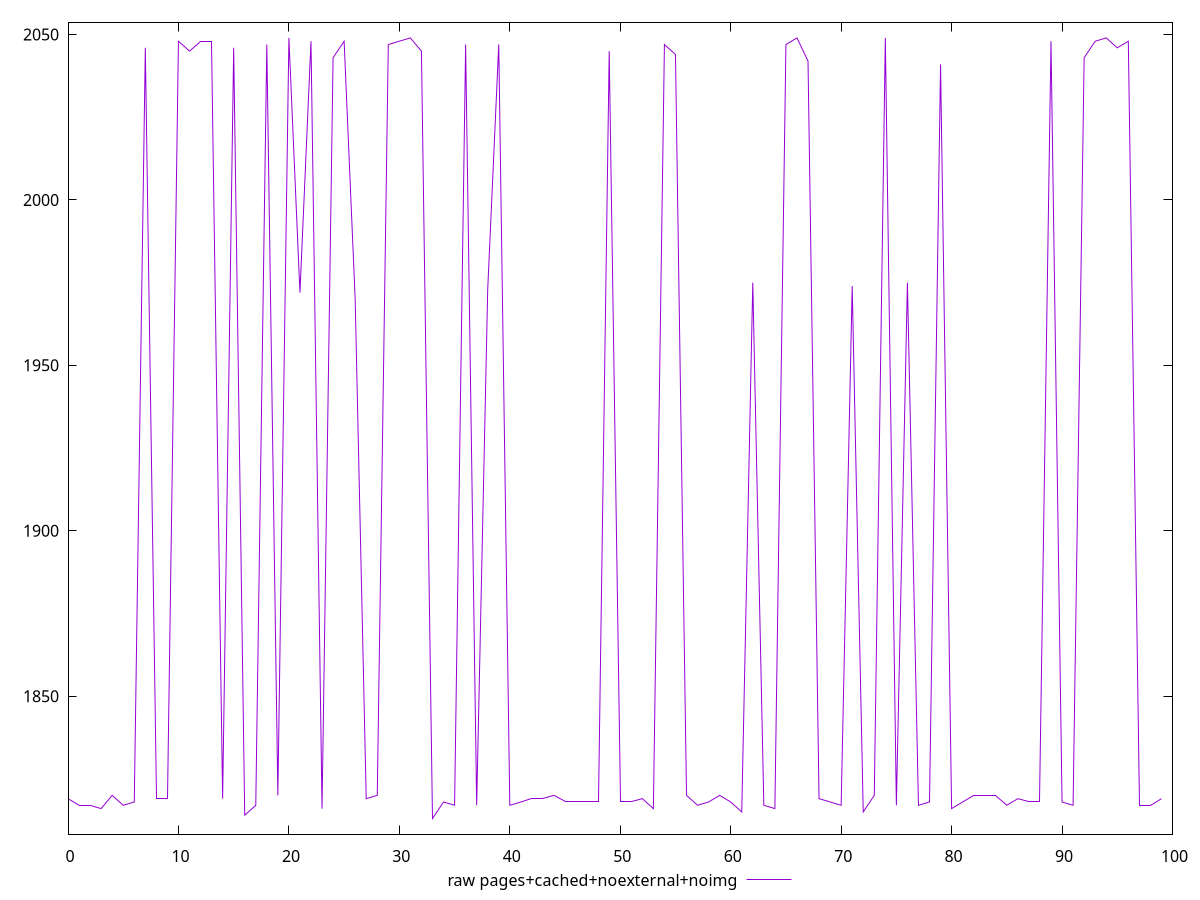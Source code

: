 $_rawPagesCachedNoexternalNoimg <<EOF
1819
1817
1817
1816
1820
1817
1818
2046
1819
1819
2048
2045
2048
2048
1819
2046
1814
1817
2047
1820
2049
1972
2048
1816
2043
2048
1970
1819
1820
2047
2048
2049
2045
1813
1818
1817
2047
1817
1973
2047
1817
1818
1819
1819
1820
1818
1818
1818
1818
2045
1818
1818
1819
1816
2047
2044
1820
1817
1818
1820
1818
1815
1975
1817
1816
2047
2049
2042
1819
1818
1817
1974
1815
1820
2049
1817
1975
1817
1818
2041
1816
1818
1820
1820
1820
1817
1819
1818
1818
2048
1818
1817
2043
2048
2049
2046
2048
1817
1817
1819
EOF
set key outside below
set terminal pngcairo
set output "report_00005_2020-11-02T22-26-11.212Z/metrics/pages+cached+noexternal+noimg//raw.png"
set yrange [1808.28:2053.72]
plot $_rawPagesCachedNoexternalNoimg title "raw pages+cached+noexternal+noimg" with line ,